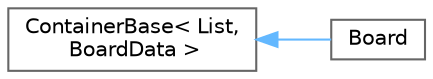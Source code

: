 digraph "Graphical Class Hierarchy"
{
 // LATEX_PDF_SIZE
  bgcolor="transparent";
  edge [fontname=Helvetica,fontsize=10,labelfontname=Helvetica,labelfontsize=10];
  node [fontname=Helvetica,fontsize=10,shape=box,height=0.2,width=0.4];
  rankdir="LR";
  Node0 [id="Node000000",label="ContainerBase\< List,\l BoardData \>",height=0.2,width=0.4,color="grey40", fillcolor="white", style="filled",URL="$classContainerBase.html",tooltip=" "];
  Node0 -> Node1 [id="edge3_Node000000_Node000001",dir="back",color="steelblue1",style="solid",tooltip=" "];
  Node1 [id="Node000001",label="Board",height=0.2,width=0.4,color="grey40", fillcolor="white", style="filled",URL="$classBoard.html",tooltip="Board class representing a single board."];
}
